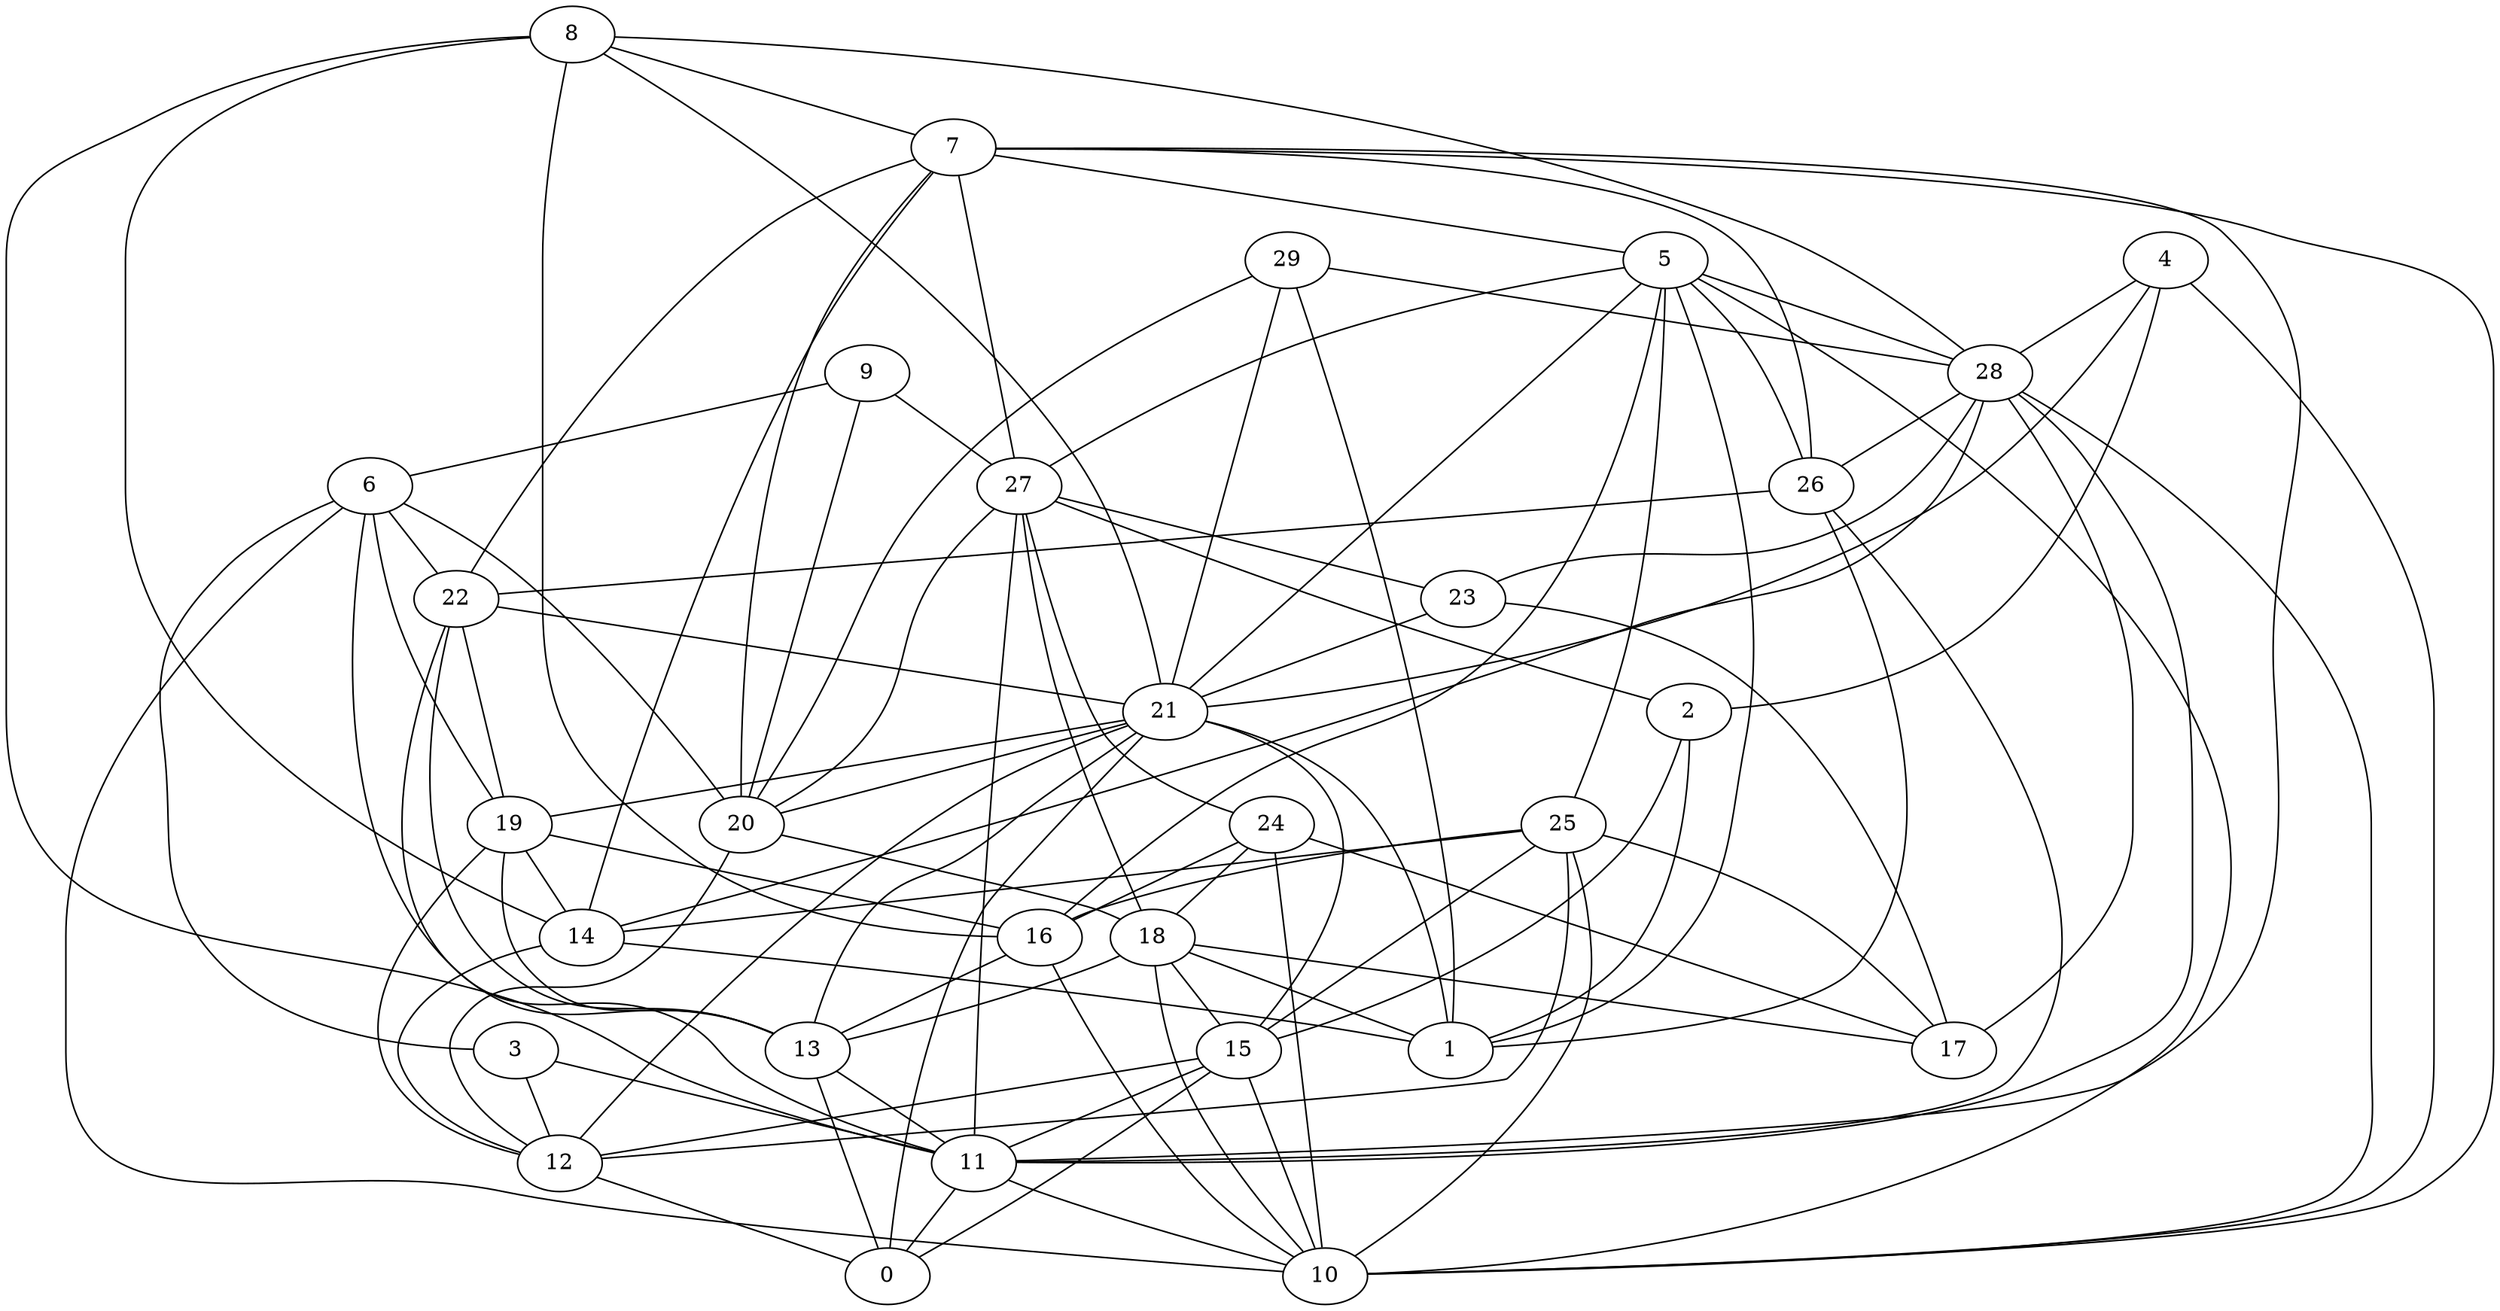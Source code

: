 digraph GG_graph {

subgraph G_graph {
edge [color = black]
"27" -> "20" [dir = none]
"27" -> "2" [dir = none]
"4" -> "2" [dir = none]
"4" -> "21" [dir = none]
"4" -> "10" [dir = none]
"19" -> "12" [dir = none]
"19" -> "14" [dir = none]
"18" -> "1" [dir = none]
"18" -> "10" [dir = none]
"11" -> "0" [dir = none]
"6" -> "20" [dir = none]
"6" -> "19" [dir = none]
"3" -> "11" [dir = none]
"3" -> "12" [dir = none]
"16" -> "10" [dir = none]
"16" -> "13" [dir = none]
"20" -> "12" [dir = none]
"15" -> "10" [dir = none]
"15" -> "11" [dir = none]
"29" -> "1" [dir = none]
"29" -> "20" [dir = none]
"7" -> "5" [dir = none]
"7" -> "10" [dir = none]
"7" -> "14" [dir = none]
"7" -> "20" [dir = none]
"28" -> "10" [dir = none]
"28" -> "23" [dir = none]
"28" -> "17" [dir = none]
"5" -> "27" [dir = none]
"5" -> "21" [dir = none]
"5" -> "1" [dir = none]
"5" -> "26" [dir = none]
"26" -> "22" [dir = none]
"26" -> "11" [dir = none]
"26" -> "1" [dir = none]
"22" -> "13" [dir = none]
"22" -> "19" [dir = none]
"9" -> "27" [dir = none]
"9" -> "6" [dir = none]
"8" -> "14" [dir = none]
"8" -> "16" [dir = none]
"8" -> "28" [dir = none]
"8" -> "11" [dir = none]
"8" -> "21" [dir = none]
"21" -> "19" [dir = none]
"21" -> "1" [dir = none]
"21" -> "15" [dir = none]
"21" -> "0" [dir = none]
"21" -> "12" [dir = none]
"21" -> "20" [dir = none]
"23" -> "21" [dir = none]
"24" -> "17" [dir = none]
"24" -> "10" [dir = none]
"24" -> "16" [dir = none]
"2" -> "15" [dir = none]
"2" -> "1" [dir = none]
"25" -> "10" [dir = none]
"25" -> "16" [dir = none]
"13" -> "0" [dir = none]
"25" -> "15" [dir = none]
"4" -> "28" [dir = none]
"6" -> "22" [dir = none]
"12" -> "0" [dir = none]
"25" -> "14" [dir = none]
"7" -> "27" [dir = none]
"9" -> "20" [dir = none]
"5" -> "16" [dir = none]
"24" -> "18" [dir = none]
"29" -> "21" [dir = none]
"6" -> "10" [dir = none]
"11" -> "10" [dir = none]
"18" -> "15" [dir = none]
"25" -> "12" [dir = none]
"27" -> "23" [dir = none]
"14" -> "12" [dir = none]
"6" -> "3" [dir = none]
"8" -> "7" [dir = none]
"19" -> "13" [dir = none]
"28" -> "26" [dir = none]
"18" -> "17" [dir = none]
"5" -> "10" [dir = none]
"22" -> "21" [dir = none]
"21" -> "13" [dir = none]
"22" -> "11" [dir = none]
"27" -> "24" [dir = none]
"7" -> "26" [dir = none]
"15" -> "0" [dir = none]
"27" -> "18" [dir = none]
"13" -> "11" [dir = none]
"20" -> "18" [dir = none]
"5" -> "25" [dir = none]
"19" -> "16" [dir = none]
"5" -> "28" [dir = none]
"15" -> "12" [dir = none]
"7" -> "11" [dir = none]
"29" -> "28" [dir = none]
"27" -> "11" [dir = none]
"18" -> "13" [dir = none]
"28" -> "11" [dir = none]
"23" -> "17" [dir = none]
"7" -> "22" [dir = none]
"14" -> "1" [dir = none]
"28" -> "14" [dir = none]
"6" -> "13" [dir = none]
"25" -> "17" [dir = none]
}

}
